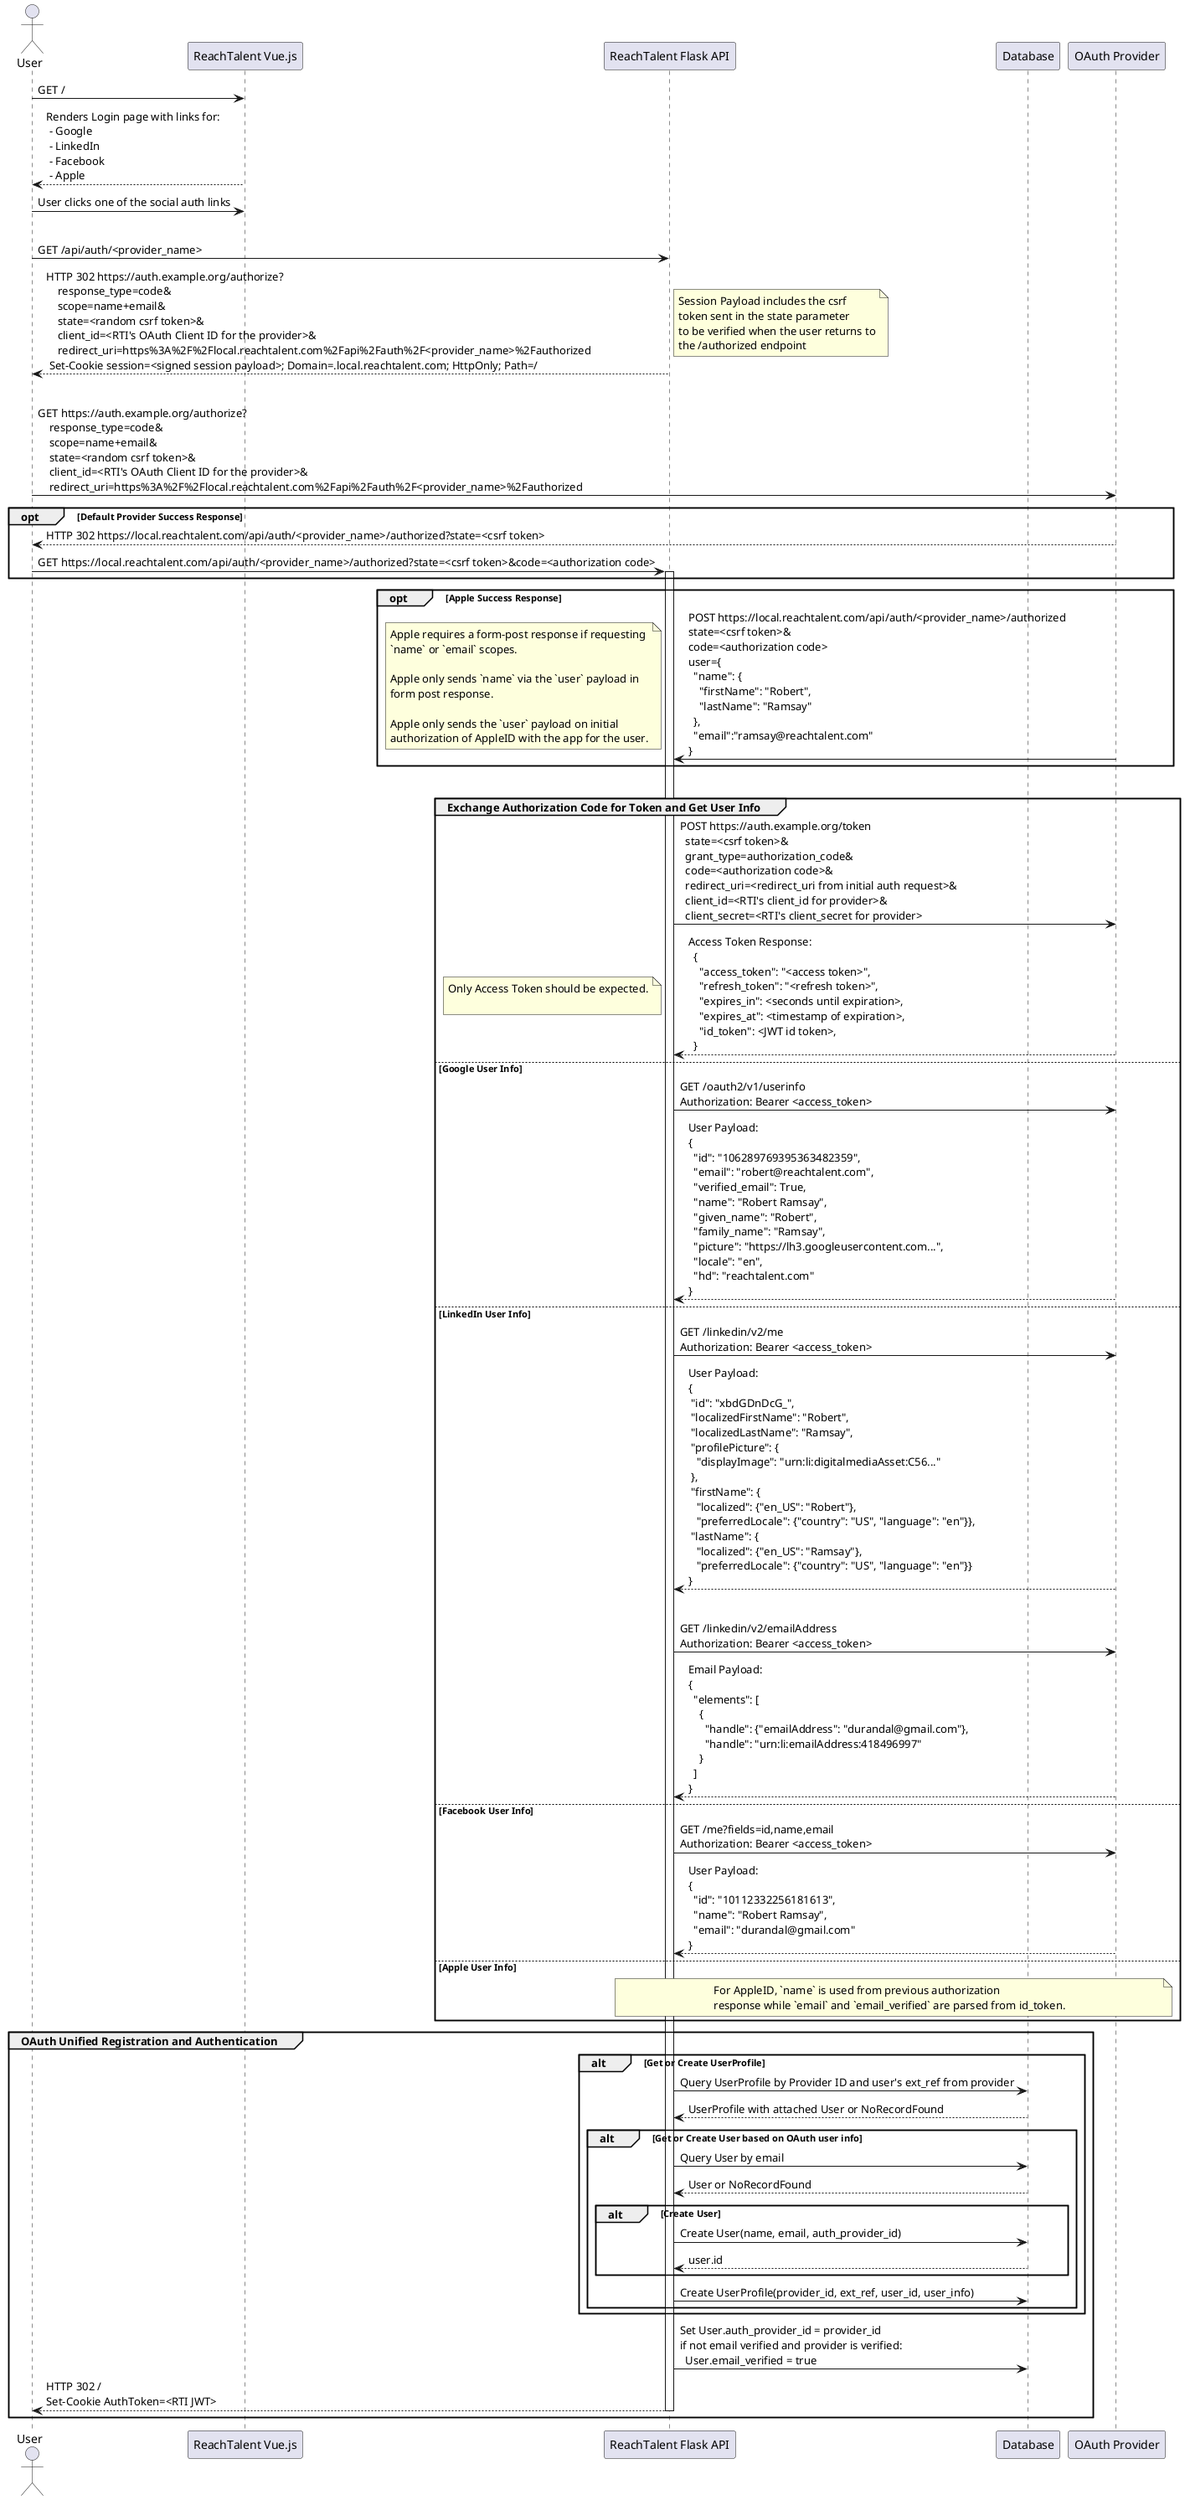 @startuml

actor User as user
participant "ReachTalent Vue.js" as frontend
participant "ReachTalent Flask API" as backend
participant "Database" as database
participant "OAuth Provider" as provider

user -> frontend: GET /
frontend --> user: Renders Login page with links for:\n\
 - Google\n\
 - LinkedIn\n\
 - Facebook\n\
 - Apple
user -> frontend: User clicks one of the social auth links
|||
user -> backend: GET /api/auth/<provider_name>
backend --> user: HTTP 302 https://auth.example.org/authorize?\n\
    response_type=code&\n\
    scope=name+email&\n\
    state=<random csrf token>&\n\
    client_id=<RTI's OAuth Client ID for the provider>&\n\
    redirect_uri=https%3A%2F%2Flocal.reachtalent.com%2Fapi%2Fauth%2F<provider_name>%2Fauthorized\n\
 Set-Cookie session=<signed session payload>; Domain=.local.reachtalent.com; HttpOnly; Path=/
note right: Session Payload includes the csrf\n\
token sent in the state parameter\n\
to be verified when the user returns to\n\
the /authorized endpoint
|||
user -> provider: GET https://auth.example.org/authorize?\n\
    response_type=code&\n\
    scope=name+email&\n\
    state=<random csrf token>&\n\
    client_id=<RTI's OAuth Client ID for the provider>&\n\
    redirect_uri=https%3A%2F%2Flocal.reachtalent.com%2Fapi%2Fauth%2F<provider_name>%2Fauthorized

opt Default Provider Success Response

provider --> user: HTTP 302 https://local.reachtalent.com/api/auth/<provider_name>/authorized?state=<csrf token>
user -> backend: GET https://local.reachtalent.com/api/auth/<provider_name>/authorized?state=<csrf token>&code=<authorization code>
activate backend
end

opt Apple Success Response
provider -> backend: POST https://local.reachtalent.com/api/auth/<provider_name>/authorized\n\
state=<csrf token>&\n\
code=<authorization code>\n\
user={\n\
  "name": {\n\
    "firstName": "Robert",\n\
    "lastName": "Ramsay"\n\
  },\n\
  "email":"ramsay@reachtalent.com"\n\
}
note left: Apple requires a form-post response if requesting\n\
`name` or `email` scopes.\n\n\
Apple only sends `name` via the `user` payload in\n\
form post response.\n\n\
Apple only sends the `user` payload on initial \n\
authorization of AppleID with the app for the user.
end
|||

group Exchange Authorization Code for Token and Get User Info

backend -> provider: POST https://auth.example.org/token\n\
  state=<csrf token>&\n\
  grant_type=authorization_code&\n\
  code=<authorization code>&\n\
  redirect_uri=<redirect_uri from initial auth request>&\n\
  client_id=<RTI's client_id for provider>&\n\
  client_secret=<RTI's client_secret for provider>

provider --> backend: Access Token Response:\n\
  {\n\
    "access_token": "<access token>",\n\
    "refresh_token": "<refresh token>",\n\
    "expires_in": <seconds until expiration>,\n\
    "expires_at": <timestamp of expiration>,\n\
    "id_token": <JWT id token>,\n\
  }
note left: Only Access Token should be expected.\n
else Google User Info
backend -> provider: GET /oauth2/v1/userinfo\n\
Authorization: Bearer <access_token>
provider --> backend: User Payload:\n\
{\n\
  "id": "106289769395363482359",\n\
  "email": "robert@reachtalent.com",\n\
  "verified_email": True,\n\
  "name": "Robert Ramsay",\n\
  "given_name": "Robert",\n\
  "family_name": "Ramsay",\n\
  "picture": "https://lh3.googleusercontent.com...",\n\
  "locale": "en",\n\
  "hd": "reachtalent.com"\n\
}

else LinkedIn User Info
backend -> provider: GET /linkedin/v2/me\n\
Authorization: Bearer <access_token>
provider --> backend: User Payload:\n\
{\n\
 "id": "xbdGDnDcG_",\n\
 "localizedFirstName": "Robert",\n\
 "localizedLastName": "Ramsay",\n\
 "profilePicture": {\n\
   "displayImage": "urn:li:digitalmediaAsset:C56..."\n\
 },\n\
 "firstName": {\n\
   "localized": {"en_US": "Robert"},\n\
   "preferredLocale": {"country": "US", "language": "en"}},\n\
 "lastName": {\n\
   "localized": {"en_US": "Ramsay"},\n\
   "preferredLocale": {"country": "US", "language": "en"}}\n\
}
|||
backend -> provider: GET /linkedin/v2/emailAddress\n\
Authorization: Bearer <access_token>
provider --> backend: Email Payload:\n\
{\n\
  "elements": [\n\
    {\n\
      "handle~": {"emailAddress": "durandal@gmail.com"},\n\
      "handle": "urn:li:emailAddress:418496997"\n\
    }\n\
  ]\n\
}

else Facebook User Info
backend -> provider: GET /me?fields=id,name,email\n\
Authorization: Bearer <access_token>
provider --> backend: User Payload:\n\
{\n\
  "id": "10112332256181613",\n\
  "name": "Robert Ramsay",\n\
  "email": "durandal@gmail.com"\n\
}

else Apple User Info

note over backend, provider: For AppleID, `name` is used from previous authorization \n\
response while `email` and `email_verified` are parsed from id_token.

end

group OAuth Unified Registration and Authentication

  alt Get or Create UserProfile
    backend -> database: Query UserProfile by Provider ID and user's ext_ref from provider
    database --> backend: UserProfile with attached User or NoRecordFound

    alt Get or Create User based on OAuth user info
      backend -> database: Query User by email
      database --> backend: User or NoRecordFound

      alt Create User
        backend -> database: Create User(name, email, auth_provider_id)
        database --> backend: user.id
      end
      backend -> database: Create UserProfile(provider_id, ext_ref, user_id, user_info)

    end

  end

  backend -> database: Set User.auth_provider_id = provider_id\nif not email verified and provider is verified:\n  User.email_verified = true

  backend --> user: HTTP 302 /\n\
Set-Cookie AuthToken=<RTI JWT>

  deactivate backend

end

@enduml